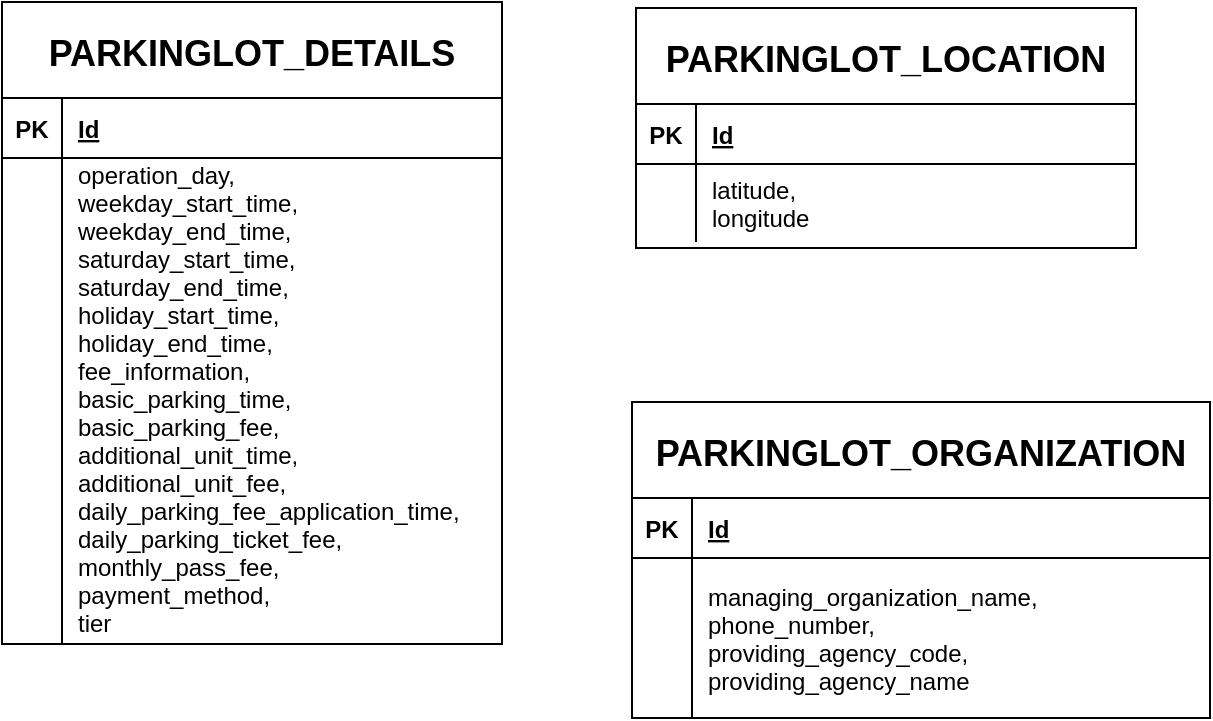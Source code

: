 <mxfile version="22.1.0" type="github">
  <diagram id="R2lEEEUBdFMjLlhIrx00" name="Page-1">
    <mxGraphModel dx="1235" dy="666" grid="0" gridSize="10" guides="1" tooltips="1" connect="1" arrows="1" fold="1" page="1" pageScale="1" pageWidth="850" pageHeight="1100" math="0" shadow="0" extFonts="Permanent Marker^https://fonts.googleapis.com/css?family=Permanent+Marker">
      <root>
        <mxCell id="0" />
        <mxCell id="1" parent="0" />
        <mxCell id="C-vyLk0tnHw3VtMMgP7b-13" value="PARKINGLOT_DETAILS" style="shape=table;startSize=48;container=1;collapsible=1;childLayout=tableLayout;fixedRows=1;rowLines=0;fontStyle=1;align=center;resizeLast=1;fontColor=#000000;fontSize=18;" parent="1" vertex="1">
          <mxGeometry x="73" y="135" width="250" height="321" as="geometry" />
        </mxCell>
        <mxCell id="C-vyLk0tnHw3VtMMgP7b-14" value="" style="shape=partialRectangle;collapsible=0;dropTarget=0;pointerEvents=0;fillColor=none;points=[[0,0.5],[1,0.5]];portConstraint=eastwest;top=0;left=0;right=0;bottom=1;fontColor=#000000;" parent="C-vyLk0tnHw3VtMMgP7b-13" vertex="1">
          <mxGeometry y="48" width="250" height="30" as="geometry" />
        </mxCell>
        <mxCell id="C-vyLk0tnHw3VtMMgP7b-15" value="PK" style="shape=partialRectangle;overflow=hidden;connectable=0;fillColor=none;top=0;left=0;bottom=0;right=0;fontStyle=1;fontColor=#000000;" parent="C-vyLk0tnHw3VtMMgP7b-14" vertex="1">
          <mxGeometry width="30" height="30" as="geometry">
            <mxRectangle width="30" height="30" as="alternateBounds" />
          </mxGeometry>
        </mxCell>
        <mxCell id="C-vyLk0tnHw3VtMMgP7b-16" value="Id" style="shape=partialRectangle;overflow=hidden;connectable=0;fillColor=none;top=0;left=0;bottom=0;right=0;align=left;spacingLeft=6;fontStyle=5;fontColor=#000000;" parent="C-vyLk0tnHw3VtMMgP7b-14" vertex="1">
          <mxGeometry x="30" width="220" height="30" as="geometry">
            <mxRectangle width="220" height="30" as="alternateBounds" />
          </mxGeometry>
        </mxCell>
        <mxCell id="C-vyLk0tnHw3VtMMgP7b-17" value="" style="shape=partialRectangle;collapsible=0;dropTarget=0;pointerEvents=0;fillColor=none;points=[[0,0.5],[1,0.5]];portConstraint=eastwest;top=0;left=0;right=0;bottom=0;fontColor=#000000;" parent="C-vyLk0tnHw3VtMMgP7b-13" vertex="1">
          <mxGeometry y="78" width="250" height="243" as="geometry" />
        </mxCell>
        <mxCell id="C-vyLk0tnHw3VtMMgP7b-18" value="" style="shape=partialRectangle;overflow=hidden;connectable=0;fillColor=none;top=0;left=0;bottom=0;right=0;fontColor=#000000;" parent="C-vyLk0tnHw3VtMMgP7b-17" vertex="1">
          <mxGeometry width="30" height="243" as="geometry">
            <mxRectangle width="30" height="243" as="alternateBounds" />
          </mxGeometry>
        </mxCell>
        <mxCell id="C-vyLk0tnHw3VtMMgP7b-19" value="operation_day, &#xa;weekday_start_time, &#xa;weekday_end_time, &#xa;saturday_start_time, &#xa;saturday_end_time, &#xa;holiday_start_time, &#xa;holiday_end_time, &#xa;fee_information, &#xa;basic_parking_time, &#xa;basic_parking_fee,&#xa;additional_unit_time, &#xa;additional_unit_fee, &#xa;daily_parking_fee_application_time,&#xa;daily_parking_ticket_fee, &#xa;monthly_pass_fee, &#xa;payment_method, &#xa;tier&#xa;" style="shape=partialRectangle;overflow=hidden;connectable=0;fillColor=none;top=0;left=0;bottom=0;right=0;align=left;spacingLeft=6;fontColor=#000000;" parent="C-vyLk0tnHw3VtMMgP7b-17" vertex="1">
          <mxGeometry x="30" width="220" height="243" as="geometry">
            <mxRectangle width="220" height="243" as="alternateBounds" />
          </mxGeometry>
        </mxCell>
        <mxCell id="QP9m-rpBXJC_WO-0XY1B-29" value="PARKINGLOT_LOCATION" style="shape=table;startSize=48;container=1;collapsible=1;childLayout=tableLayout;fixedRows=1;rowLines=0;fontStyle=1;align=center;resizeLast=1;fontColor=#000000;fontSize=18;" vertex="1" parent="1">
          <mxGeometry x="390" y="138" width="250" height="120" as="geometry" />
        </mxCell>
        <mxCell id="QP9m-rpBXJC_WO-0XY1B-30" value="" style="shape=partialRectangle;collapsible=0;dropTarget=0;pointerEvents=0;fillColor=none;points=[[0,0.5],[1,0.5]];portConstraint=eastwest;top=0;left=0;right=0;bottom=1;fontColor=#000000;" vertex="1" parent="QP9m-rpBXJC_WO-0XY1B-29">
          <mxGeometry y="48" width="250" height="30" as="geometry" />
        </mxCell>
        <mxCell id="QP9m-rpBXJC_WO-0XY1B-31" value="PK" style="shape=partialRectangle;overflow=hidden;connectable=0;fillColor=none;top=0;left=0;bottom=0;right=0;fontStyle=1;fontColor=#000000;" vertex="1" parent="QP9m-rpBXJC_WO-0XY1B-30">
          <mxGeometry width="30" height="30" as="geometry">
            <mxRectangle width="30" height="30" as="alternateBounds" />
          </mxGeometry>
        </mxCell>
        <mxCell id="QP9m-rpBXJC_WO-0XY1B-32" value="Id" style="shape=partialRectangle;overflow=hidden;connectable=0;fillColor=none;top=0;left=0;bottom=0;right=0;align=left;spacingLeft=6;fontStyle=5;fontColor=#000000;" vertex="1" parent="QP9m-rpBXJC_WO-0XY1B-30">
          <mxGeometry x="30" width="220" height="30" as="geometry">
            <mxRectangle width="220" height="30" as="alternateBounds" />
          </mxGeometry>
        </mxCell>
        <mxCell id="QP9m-rpBXJC_WO-0XY1B-33" value="" style="shape=partialRectangle;collapsible=0;dropTarget=0;pointerEvents=0;fillColor=none;points=[[0,0.5],[1,0.5]];portConstraint=eastwest;top=0;left=0;right=0;bottom=0;fontColor=#000000;" vertex="1" parent="QP9m-rpBXJC_WO-0XY1B-29">
          <mxGeometry y="78" width="250" height="39" as="geometry" />
        </mxCell>
        <mxCell id="QP9m-rpBXJC_WO-0XY1B-34" value="" style="shape=partialRectangle;overflow=hidden;connectable=0;fillColor=none;top=0;left=0;bottom=0;right=0;fontColor=#000000;" vertex="1" parent="QP9m-rpBXJC_WO-0XY1B-33">
          <mxGeometry width="30" height="39" as="geometry">
            <mxRectangle width="30" height="39" as="alternateBounds" />
          </mxGeometry>
        </mxCell>
        <mxCell id="QP9m-rpBXJC_WO-0XY1B-35" value="latitude, &#xa;longitude" style="shape=partialRectangle;overflow=hidden;connectable=0;fillColor=none;top=0;left=0;bottom=0;right=0;align=left;spacingLeft=6;fontColor=#000000;" vertex="1" parent="QP9m-rpBXJC_WO-0XY1B-33">
          <mxGeometry x="30" width="220" height="39" as="geometry">
            <mxRectangle width="220" height="39" as="alternateBounds" />
          </mxGeometry>
        </mxCell>
        <mxCell id="QP9m-rpBXJC_WO-0XY1B-36" value="PARKINGLOT_ORGANIZATION" style="shape=table;startSize=48;container=1;collapsible=1;childLayout=tableLayout;fixedRows=1;rowLines=0;fontStyle=1;align=center;resizeLast=1;fontColor=#000000;fontSize=18;" vertex="1" parent="1">
          <mxGeometry x="388" y="335" width="289" height="158" as="geometry" />
        </mxCell>
        <mxCell id="QP9m-rpBXJC_WO-0XY1B-37" value="" style="shape=partialRectangle;collapsible=0;dropTarget=0;pointerEvents=0;fillColor=none;points=[[0,0.5],[1,0.5]];portConstraint=eastwest;top=0;left=0;right=0;bottom=1;fontColor=#000000;" vertex="1" parent="QP9m-rpBXJC_WO-0XY1B-36">
          <mxGeometry y="48" width="289" height="30" as="geometry" />
        </mxCell>
        <mxCell id="QP9m-rpBXJC_WO-0XY1B-38" value="PK" style="shape=partialRectangle;overflow=hidden;connectable=0;fillColor=none;top=0;left=0;bottom=0;right=0;fontStyle=1;fontColor=#000000;" vertex="1" parent="QP9m-rpBXJC_WO-0XY1B-37">
          <mxGeometry width="30" height="30" as="geometry">
            <mxRectangle width="30" height="30" as="alternateBounds" />
          </mxGeometry>
        </mxCell>
        <mxCell id="QP9m-rpBXJC_WO-0XY1B-39" value="Id" style="shape=partialRectangle;overflow=hidden;connectable=0;fillColor=none;top=0;left=0;bottom=0;right=0;align=left;spacingLeft=6;fontStyle=5;fontColor=#000000;" vertex="1" parent="QP9m-rpBXJC_WO-0XY1B-37">
          <mxGeometry x="30" width="259" height="30" as="geometry">
            <mxRectangle width="259" height="30" as="alternateBounds" />
          </mxGeometry>
        </mxCell>
        <mxCell id="QP9m-rpBXJC_WO-0XY1B-40" value="" style="shape=partialRectangle;collapsible=0;dropTarget=0;pointerEvents=0;fillColor=none;points=[[0,0.5],[1,0.5]];portConstraint=eastwest;top=0;left=0;right=0;bottom=0;fontColor=#000000;" vertex="1" parent="QP9m-rpBXJC_WO-0XY1B-36">
          <mxGeometry y="78" width="289" height="80" as="geometry" />
        </mxCell>
        <mxCell id="QP9m-rpBXJC_WO-0XY1B-41" value="" style="shape=partialRectangle;overflow=hidden;connectable=0;fillColor=none;top=0;left=0;bottom=0;right=0;fontColor=#000000;" vertex="1" parent="QP9m-rpBXJC_WO-0XY1B-40">
          <mxGeometry width="30" height="80" as="geometry">
            <mxRectangle width="30" height="80" as="alternateBounds" />
          </mxGeometry>
        </mxCell>
        <mxCell id="QP9m-rpBXJC_WO-0XY1B-42" value="managing_organization_name, &#xa;phone_number, &#xa;providing_agency_code, &#xa;providing_agency_name" style="shape=partialRectangle;overflow=hidden;connectable=0;fillColor=none;top=0;left=0;bottom=0;right=0;align=left;spacingLeft=6;fontColor=#000000;" vertex="1" parent="QP9m-rpBXJC_WO-0XY1B-40">
          <mxGeometry x="30" width="259" height="80" as="geometry">
            <mxRectangle width="259" height="80" as="alternateBounds" />
          </mxGeometry>
        </mxCell>
      </root>
    </mxGraphModel>
  </diagram>
</mxfile>
